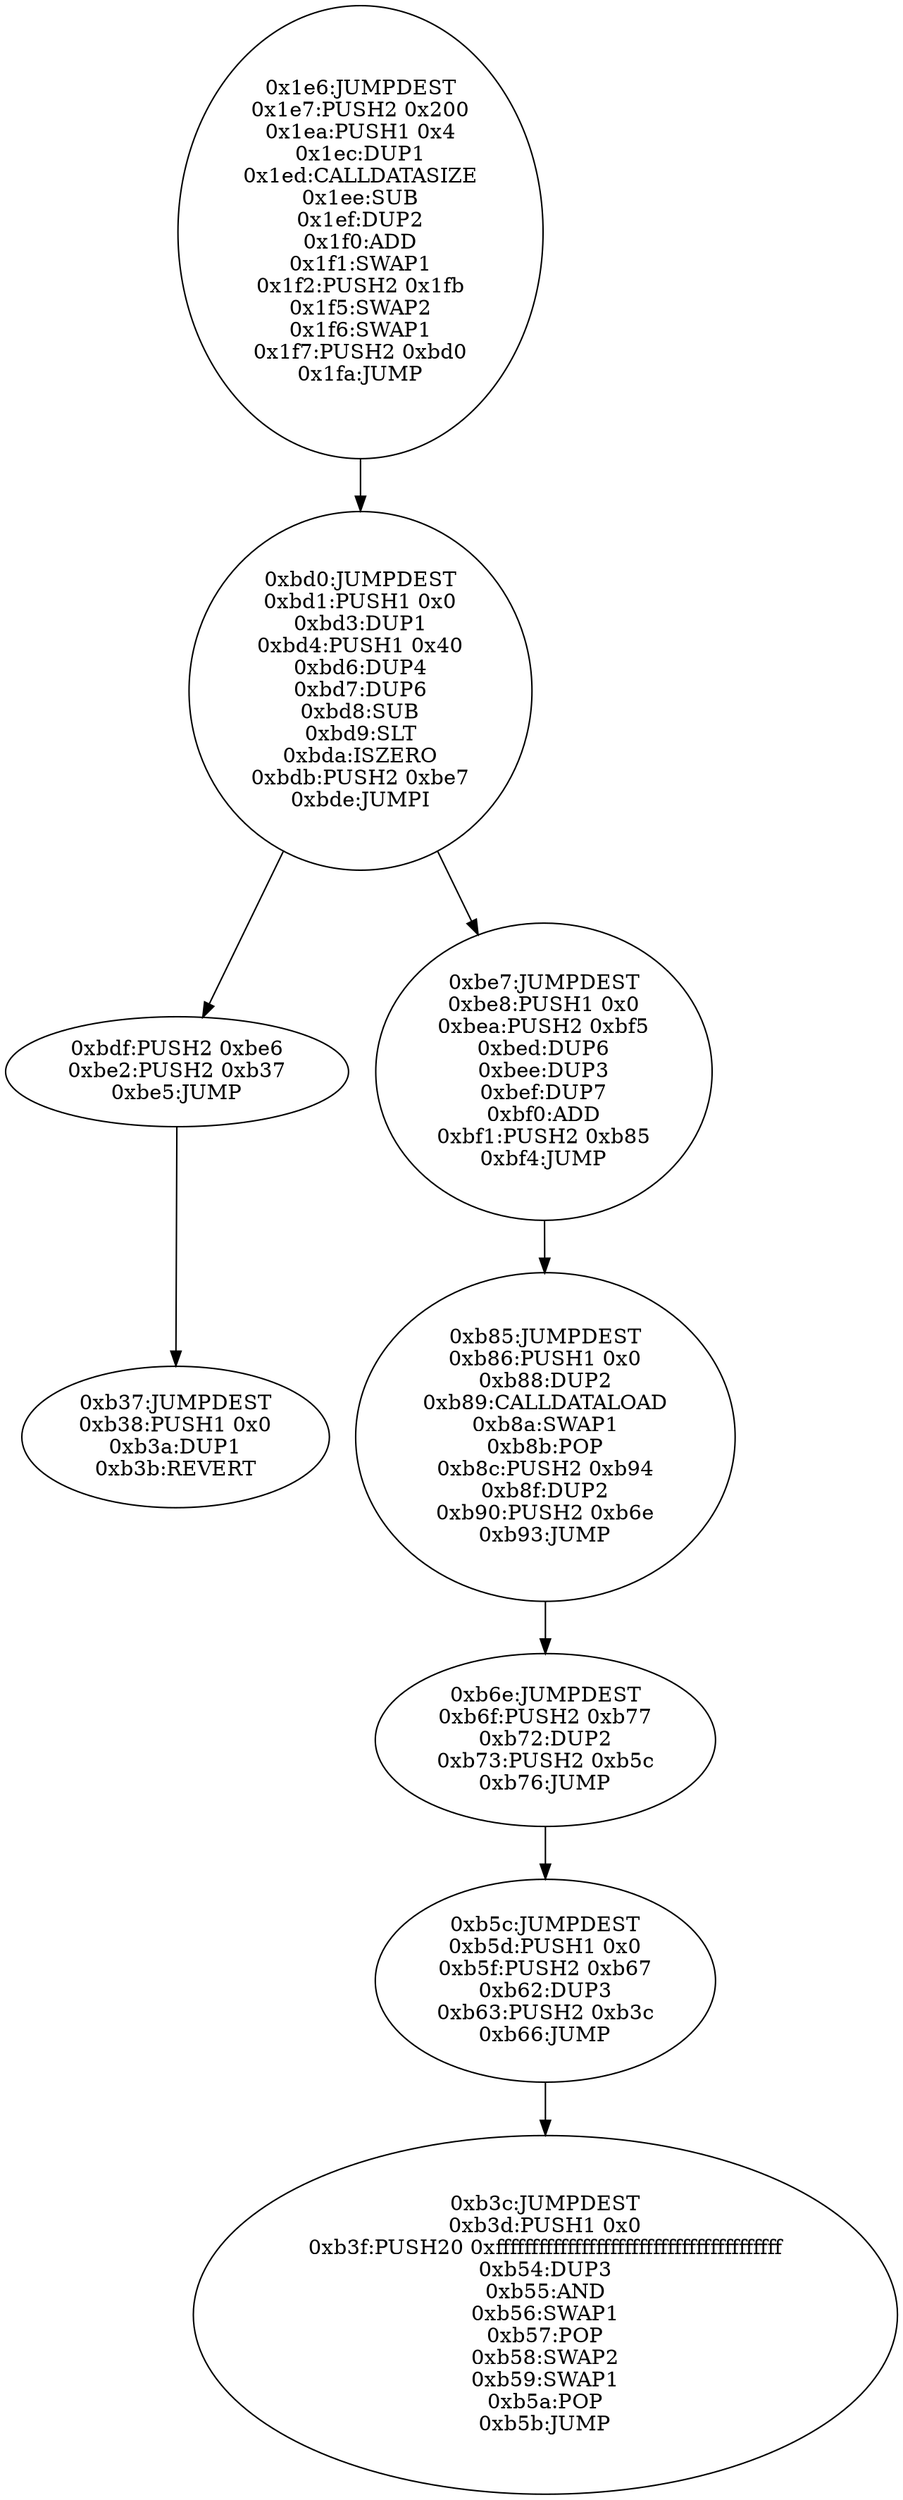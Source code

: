 digraph{
486[label="0x1e6:JUMPDEST
0x1e7:PUSH2 0x200
0x1ea:PUSH1 0x4
0x1ec:DUP1
0x1ed:CALLDATASIZE
0x1ee:SUB
0x1ef:DUP2
0x1f0:ADD
0x1f1:SWAP1
0x1f2:PUSH2 0x1fb
0x1f5:SWAP2
0x1f6:SWAP1
0x1f7:PUSH2 0xbd0
0x1fa:JUMP"]
486 -> 3024
3024[label="0xbd0:JUMPDEST
0xbd1:PUSH1 0x0
0xbd3:DUP1
0xbd4:PUSH1 0x40
0xbd6:DUP4
0xbd7:DUP6
0xbd8:SUB
0xbd9:SLT
0xbda:ISZERO
0xbdb:PUSH2 0xbe7
0xbde:JUMPI"]
3024 -> 3039
3024 -> 3047
3039[label="0xbdf:PUSH2 0xbe6
0xbe2:PUSH2 0xb37
0xbe5:JUMP"]
3039 -> 2871
3047[label="0xbe7:JUMPDEST
0xbe8:PUSH1 0x0
0xbea:PUSH2 0xbf5
0xbed:DUP6
0xbee:DUP3
0xbef:DUP7
0xbf0:ADD
0xbf1:PUSH2 0xb85
0xbf4:JUMP"]
3047 -> 2949
2871[label="0xb37:JUMPDEST
0xb38:PUSH1 0x0
0xb3a:DUP1
0xb3b:REVERT"]
2949[label="0xb85:JUMPDEST
0xb86:PUSH1 0x0
0xb88:DUP2
0xb89:CALLDATALOAD
0xb8a:SWAP1
0xb8b:POP
0xb8c:PUSH2 0xb94
0xb8f:DUP2
0xb90:PUSH2 0xb6e
0xb93:JUMP"]
2949 -> 2926
2926[label="0xb6e:JUMPDEST
0xb6f:PUSH2 0xb77
0xb72:DUP2
0xb73:PUSH2 0xb5c
0xb76:JUMP"]
2926 -> 2908
2908[label="0xb5c:JUMPDEST
0xb5d:PUSH1 0x0
0xb5f:PUSH2 0xb67
0xb62:DUP3
0xb63:PUSH2 0xb3c
0xb66:JUMP"]
2908 -> 2876
2876[label="0xb3c:JUMPDEST
0xb3d:PUSH1 0x0
0xb3f:PUSH20 0xffffffffffffffffffffffffffffffffffffffff
0xb54:DUP3
0xb55:AND
0xb56:SWAP1
0xb57:POP
0xb58:SWAP2
0xb59:SWAP1
0xb5a:POP
0xb5b:JUMP"]

}